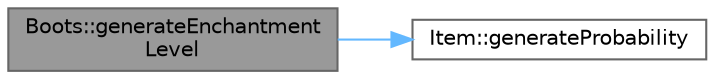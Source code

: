 digraph "Boots::generateEnchantmentLevel"
{
 // LATEX_PDF_SIZE
  bgcolor="transparent";
  edge [fontname=Helvetica,fontsize=10,labelfontname=Helvetica,labelfontsize=10];
  node [fontname=Helvetica,fontsize=10,shape=box,height=0.2,width=0.4];
  rankdir="LR";
  Node1 [id="Node000001",label="Boots::generateEnchantment\lLevel",height=0.2,width=0.4,color="gray40", fillcolor="grey60", style="filled", fontcolor="black",tooltip="Method to generate a random enchantment level for the Boots object."];
  Node1 -> Node2 [id="edge2_Node000001_Node000002",color="steelblue1",style="solid",tooltip=" "];
  Node2 [id="Node000002",label="Item::generateProbability",height=0.2,width=0.4,color="grey40", fillcolor="white", style="filled",URL="$class_item.html#ac9fad565f6cecac54252284050ad01b0",tooltip="Generate a random uniformely distributed probability between 0 and 1."];
}

